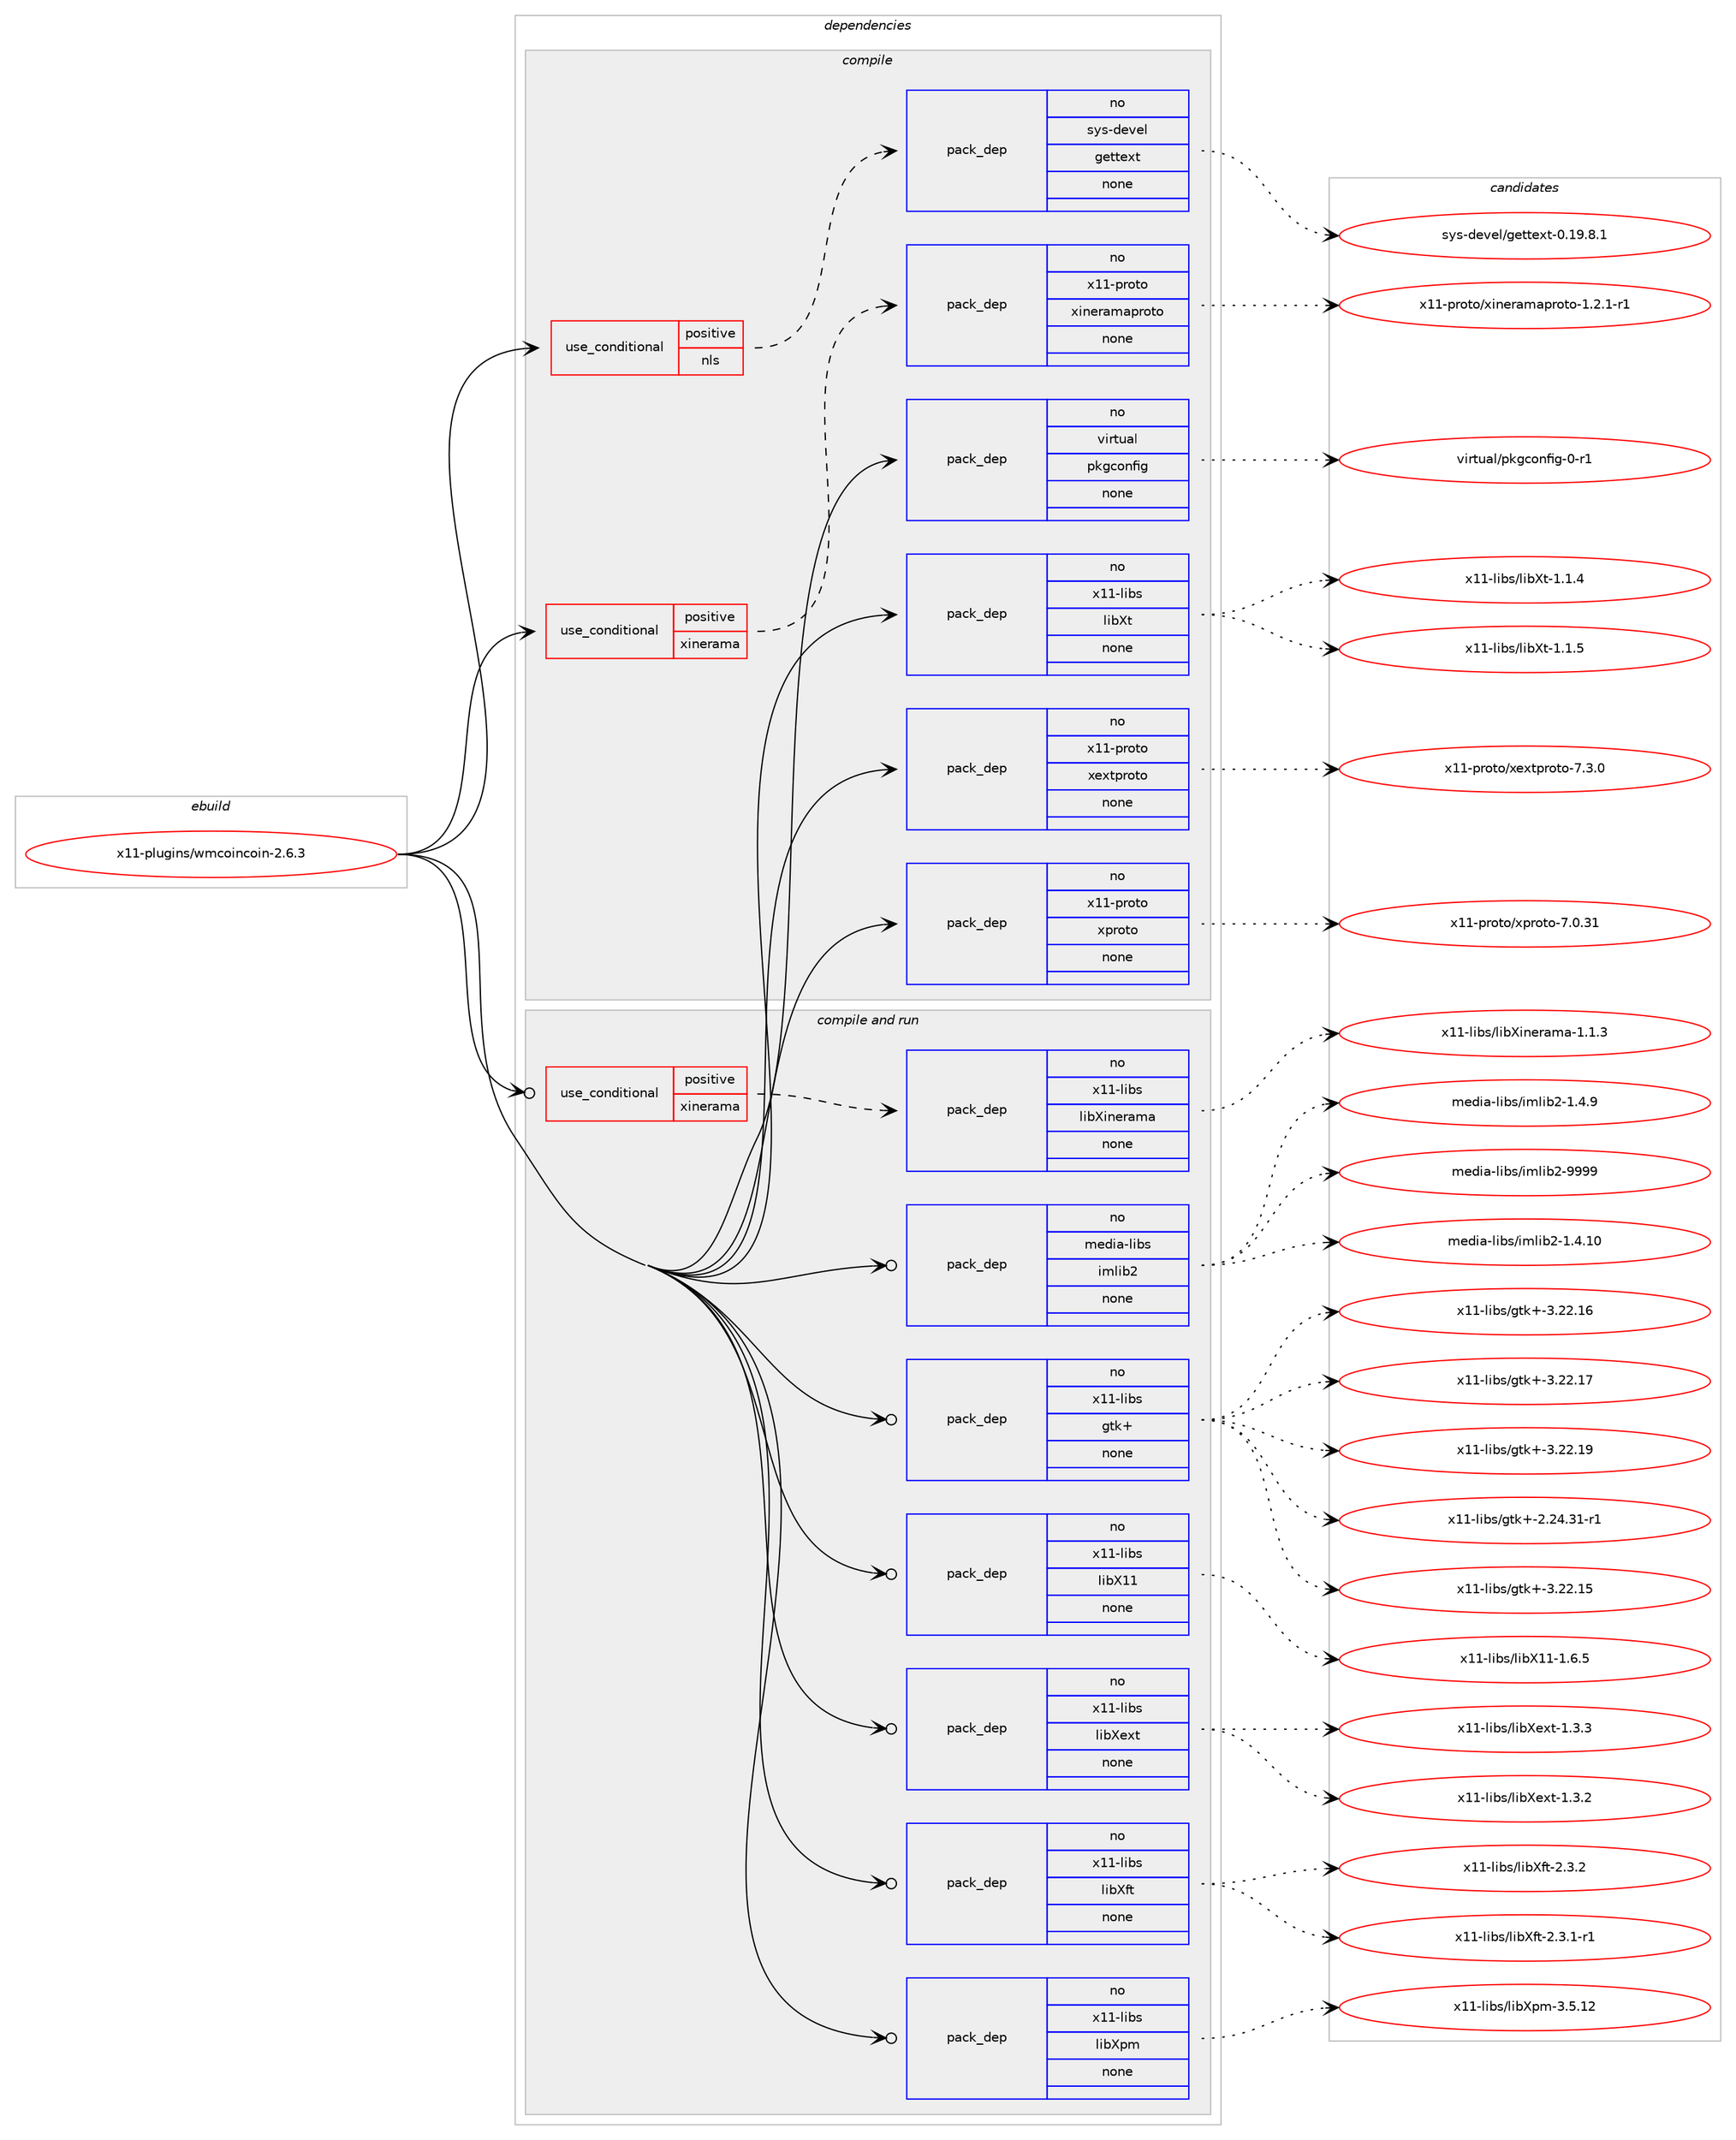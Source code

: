 digraph prolog {

# *************
# Graph options
# *************

newrank=true;
concentrate=true;
compound=true;
graph [rankdir=LR,fontname=Helvetica,fontsize=10,ranksep=1.5];#, ranksep=2.5, nodesep=0.2];
edge  [arrowhead=vee];
node  [fontname=Helvetica,fontsize=10];

# **********
# The ebuild
# **********

subgraph cluster_leftcol {
color=gray;
rank=same;
label=<<i>ebuild</i>>;
id [label="x11-plugins/wmcoincoin-2.6.3", color=red, width=4, href="../x11-plugins/wmcoincoin-2.6.3.svg"];
}

# ****************
# The dependencies
# ****************

subgraph cluster_midcol {
color=gray;
label=<<i>dependencies</i>>;
subgraph cluster_compile {
fillcolor="#eeeeee";
style=filled;
label=<<i>compile</i>>;
subgraph cond123564 {
dependency527050 [label=<<TABLE BORDER="0" CELLBORDER="1" CELLSPACING="0" CELLPADDING="4"><TR><TD ROWSPAN="3" CELLPADDING="10">use_conditional</TD></TR><TR><TD>positive</TD></TR><TR><TD>nls</TD></TR></TABLE>>, shape=none, color=red];
subgraph pack393542 {
dependency527051 [label=<<TABLE BORDER="0" CELLBORDER="1" CELLSPACING="0" CELLPADDING="4" WIDTH="220"><TR><TD ROWSPAN="6" CELLPADDING="30">pack_dep</TD></TR><TR><TD WIDTH="110">no</TD></TR><TR><TD>sys-devel</TD></TR><TR><TD>gettext</TD></TR><TR><TD>none</TD></TR><TR><TD></TD></TR></TABLE>>, shape=none, color=blue];
}
dependency527050:e -> dependency527051:w [weight=20,style="dashed",arrowhead="vee"];
}
id:e -> dependency527050:w [weight=20,style="solid",arrowhead="vee"];
subgraph cond123565 {
dependency527052 [label=<<TABLE BORDER="0" CELLBORDER="1" CELLSPACING="0" CELLPADDING="4"><TR><TD ROWSPAN="3" CELLPADDING="10">use_conditional</TD></TR><TR><TD>positive</TD></TR><TR><TD>xinerama</TD></TR></TABLE>>, shape=none, color=red];
subgraph pack393543 {
dependency527053 [label=<<TABLE BORDER="0" CELLBORDER="1" CELLSPACING="0" CELLPADDING="4" WIDTH="220"><TR><TD ROWSPAN="6" CELLPADDING="30">pack_dep</TD></TR><TR><TD WIDTH="110">no</TD></TR><TR><TD>x11-proto</TD></TR><TR><TD>xineramaproto</TD></TR><TR><TD>none</TD></TR><TR><TD></TD></TR></TABLE>>, shape=none, color=blue];
}
dependency527052:e -> dependency527053:w [weight=20,style="dashed",arrowhead="vee"];
}
id:e -> dependency527052:w [weight=20,style="solid",arrowhead="vee"];
subgraph pack393544 {
dependency527054 [label=<<TABLE BORDER="0" CELLBORDER="1" CELLSPACING="0" CELLPADDING="4" WIDTH="220"><TR><TD ROWSPAN="6" CELLPADDING="30">pack_dep</TD></TR><TR><TD WIDTH="110">no</TD></TR><TR><TD>virtual</TD></TR><TR><TD>pkgconfig</TD></TR><TR><TD>none</TD></TR><TR><TD></TD></TR></TABLE>>, shape=none, color=blue];
}
id:e -> dependency527054:w [weight=20,style="solid",arrowhead="vee"];
subgraph pack393545 {
dependency527055 [label=<<TABLE BORDER="0" CELLBORDER="1" CELLSPACING="0" CELLPADDING="4" WIDTH="220"><TR><TD ROWSPAN="6" CELLPADDING="30">pack_dep</TD></TR><TR><TD WIDTH="110">no</TD></TR><TR><TD>x11-libs</TD></TR><TR><TD>libXt</TD></TR><TR><TD>none</TD></TR><TR><TD></TD></TR></TABLE>>, shape=none, color=blue];
}
id:e -> dependency527055:w [weight=20,style="solid",arrowhead="vee"];
subgraph pack393546 {
dependency527056 [label=<<TABLE BORDER="0" CELLBORDER="1" CELLSPACING="0" CELLPADDING="4" WIDTH="220"><TR><TD ROWSPAN="6" CELLPADDING="30">pack_dep</TD></TR><TR><TD WIDTH="110">no</TD></TR><TR><TD>x11-proto</TD></TR><TR><TD>xextproto</TD></TR><TR><TD>none</TD></TR><TR><TD></TD></TR></TABLE>>, shape=none, color=blue];
}
id:e -> dependency527056:w [weight=20,style="solid",arrowhead="vee"];
subgraph pack393547 {
dependency527057 [label=<<TABLE BORDER="0" CELLBORDER="1" CELLSPACING="0" CELLPADDING="4" WIDTH="220"><TR><TD ROWSPAN="6" CELLPADDING="30">pack_dep</TD></TR><TR><TD WIDTH="110">no</TD></TR><TR><TD>x11-proto</TD></TR><TR><TD>xproto</TD></TR><TR><TD>none</TD></TR><TR><TD></TD></TR></TABLE>>, shape=none, color=blue];
}
id:e -> dependency527057:w [weight=20,style="solid",arrowhead="vee"];
}
subgraph cluster_compileandrun {
fillcolor="#eeeeee";
style=filled;
label=<<i>compile and run</i>>;
subgraph cond123566 {
dependency527058 [label=<<TABLE BORDER="0" CELLBORDER="1" CELLSPACING="0" CELLPADDING="4"><TR><TD ROWSPAN="3" CELLPADDING="10">use_conditional</TD></TR><TR><TD>positive</TD></TR><TR><TD>xinerama</TD></TR></TABLE>>, shape=none, color=red];
subgraph pack393548 {
dependency527059 [label=<<TABLE BORDER="0" CELLBORDER="1" CELLSPACING="0" CELLPADDING="4" WIDTH="220"><TR><TD ROWSPAN="6" CELLPADDING="30">pack_dep</TD></TR><TR><TD WIDTH="110">no</TD></TR><TR><TD>x11-libs</TD></TR><TR><TD>libXinerama</TD></TR><TR><TD>none</TD></TR><TR><TD></TD></TR></TABLE>>, shape=none, color=blue];
}
dependency527058:e -> dependency527059:w [weight=20,style="dashed",arrowhead="vee"];
}
id:e -> dependency527058:w [weight=20,style="solid",arrowhead="odotvee"];
subgraph pack393549 {
dependency527060 [label=<<TABLE BORDER="0" CELLBORDER="1" CELLSPACING="0" CELLPADDING="4" WIDTH="220"><TR><TD ROWSPAN="6" CELLPADDING="30">pack_dep</TD></TR><TR><TD WIDTH="110">no</TD></TR><TR><TD>media-libs</TD></TR><TR><TD>imlib2</TD></TR><TR><TD>none</TD></TR><TR><TD></TD></TR></TABLE>>, shape=none, color=blue];
}
id:e -> dependency527060:w [weight=20,style="solid",arrowhead="odotvee"];
subgraph pack393550 {
dependency527061 [label=<<TABLE BORDER="0" CELLBORDER="1" CELLSPACING="0" CELLPADDING="4" WIDTH="220"><TR><TD ROWSPAN="6" CELLPADDING="30">pack_dep</TD></TR><TR><TD WIDTH="110">no</TD></TR><TR><TD>x11-libs</TD></TR><TR><TD>gtk+</TD></TR><TR><TD>none</TD></TR><TR><TD></TD></TR></TABLE>>, shape=none, color=blue];
}
id:e -> dependency527061:w [weight=20,style="solid",arrowhead="odotvee"];
subgraph pack393551 {
dependency527062 [label=<<TABLE BORDER="0" CELLBORDER="1" CELLSPACING="0" CELLPADDING="4" WIDTH="220"><TR><TD ROWSPAN="6" CELLPADDING="30">pack_dep</TD></TR><TR><TD WIDTH="110">no</TD></TR><TR><TD>x11-libs</TD></TR><TR><TD>libX11</TD></TR><TR><TD>none</TD></TR><TR><TD></TD></TR></TABLE>>, shape=none, color=blue];
}
id:e -> dependency527062:w [weight=20,style="solid",arrowhead="odotvee"];
subgraph pack393552 {
dependency527063 [label=<<TABLE BORDER="0" CELLBORDER="1" CELLSPACING="0" CELLPADDING="4" WIDTH="220"><TR><TD ROWSPAN="6" CELLPADDING="30">pack_dep</TD></TR><TR><TD WIDTH="110">no</TD></TR><TR><TD>x11-libs</TD></TR><TR><TD>libXext</TD></TR><TR><TD>none</TD></TR><TR><TD></TD></TR></TABLE>>, shape=none, color=blue];
}
id:e -> dependency527063:w [weight=20,style="solid",arrowhead="odotvee"];
subgraph pack393553 {
dependency527064 [label=<<TABLE BORDER="0" CELLBORDER="1" CELLSPACING="0" CELLPADDING="4" WIDTH="220"><TR><TD ROWSPAN="6" CELLPADDING="30">pack_dep</TD></TR><TR><TD WIDTH="110">no</TD></TR><TR><TD>x11-libs</TD></TR><TR><TD>libXft</TD></TR><TR><TD>none</TD></TR><TR><TD></TD></TR></TABLE>>, shape=none, color=blue];
}
id:e -> dependency527064:w [weight=20,style="solid",arrowhead="odotvee"];
subgraph pack393554 {
dependency527065 [label=<<TABLE BORDER="0" CELLBORDER="1" CELLSPACING="0" CELLPADDING="4" WIDTH="220"><TR><TD ROWSPAN="6" CELLPADDING="30">pack_dep</TD></TR><TR><TD WIDTH="110">no</TD></TR><TR><TD>x11-libs</TD></TR><TR><TD>libXpm</TD></TR><TR><TD>none</TD></TR><TR><TD></TD></TR></TABLE>>, shape=none, color=blue];
}
id:e -> dependency527065:w [weight=20,style="solid",arrowhead="odotvee"];
}
subgraph cluster_run {
fillcolor="#eeeeee";
style=filled;
label=<<i>run</i>>;
}
}

# **************
# The candidates
# **************

subgraph cluster_choices {
rank=same;
color=gray;
label=<<i>candidates</i>>;

subgraph choice393542 {
color=black;
nodesep=1;
choice1151211154510010111810110847103101116116101120116454846495746564649 [label="sys-devel/gettext-0.19.8.1", color=red, width=4,href="../sys-devel/gettext-0.19.8.1.svg"];
dependency527051:e -> choice1151211154510010111810110847103101116116101120116454846495746564649:w [style=dotted,weight="100"];
}
subgraph choice393543 {
color=black;
nodesep=1;
choice1204949451121141111161114712010511010111497109971121141111161114549465046494511449 [label="x11-proto/xineramaproto-1.2.1-r1", color=red, width=4,href="../x11-proto/xineramaproto-1.2.1-r1.svg"];
dependency527053:e -> choice1204949451121141111161114712010511010111497109971121141111161114549465046494511449:w [style=dotted,weight="100"];
}
subgraph choice393544 {
color=black;
nodesep=1;
choice11810511411611797108471121071039911111010210510345484511449 [label="virtual/pkgconfig-0-r1", color=red, width=4,href="../virtual/pkgconfig-0-r1.svg"];
dependency527054:e -> choice11810511411611797108471121071039911111010210510345484511449:w [style=dotted,weight="100"];
}
subgraph choice393545 {
color=black;
nodesep=1;
choice12049494510810598115471081059888116454946494652 [label="x11-libs/libXt-1.1.4", color=red, width=4,href="../x11-libs/libXt-1.1.4.svg"];
choice12049494510810598115471081059888116454946494653 [label="x11-libs/libXt-1.1.5", color=red, width=4,href="../x11-libs/libXt-1.1.5.svg"];
dependency527055:e -> choice12049494510810598115471081059888116454946494652:w [style=dotted,weight="100"];
dependency527055:e -> choice12049494510810598115471081059888116454946494653:w [style=dotted,weight="100"];
}
subgraph choice393546 {
color=black;
nodesep=1;
choice12049494511211411111611147120101120116112114111116111455546514648 [label="x11-proto/xextproto-7.3.0", color=red, width=4,href="../x11-proto/xextproto-7.3.0.svg"];
dependency527056:e -> choice12049494511211411111611147120101120116112114111116111455546514648:w [style=dotted,weight="100"];
}
subgraph choice393547 {
color=black;
nodesep=1;
choice1204949451121141111161114712011211411111611145554648465149 [label="x11-proto/xproto-7.0.31", color=red, width=4,href="../x11-proto/xproto-7.0.31.svg"];
dependency527057:e -> choice1204949451121141111161114712011211411111611145554648465149:w [style=dotted,weight="100"];
}
subgraph choice393548 {
color=black;
nodesep=1;
choice120494945108105981154710810598881051101011149710997454946494651 [label="x11-libs/libXinerama-1.1.3", color=red, width=4,href="../x11-libs/libXinerama-1.1.3.svg"];
dependency527059:e -> choice120494945108105981154710810598881051101011149710997454946494651:w [style=dotted,weight="100"];
}
subgraph choice393549 {
color=black;
nodesep=1;
choice10910110010597451081059811547105109108105985045494652464948 [label="media-libs/imlib2-1.4.10", color=red, width=4,href="../media-libs/imlib2-1.4.10.svg"];
choice109101100105974510810598115471051091081059850454946524657 [label="media-libs/imlib2-1.4.9", color=red, width=4,href="../media-libs/imlib2-1.4.9.svg"];
choice1091011001059745108105981154710510910810598504557575757 [label="media-libs/imlib2-9999", color=red, width=4,href="../media-libs/imlib2-9999.svg"];
dependency527060:e -> choice10910110010597451081059811547105109108105985045494652464948:w [style=dotted,weight="100"];
dependency527060:e -> choice109101100105974510810598115471051091081059850454946524657:w [style=dotted,weight="100"];
dependency527060:e -> choice1091011001059745108105981154710510910810598504557575757:w [style=dotted,weight="100"];
}
subgraph choice393550 {
color=black;
nodesep=1;
choice12049494510810598115471031161074345504650524651494511449 [label="x11-libs/gtk+-2.24.31-r1", color=red, width=4,href="../x11-libs/gtk+-2.24.31-r1.svg"];
choice1204949451081059811547103116107434551465050464953 [label="x11-libs/gtk+-3.22.15", color=red, width=4,href="../x11-libs/gtk+-3.22.15.svg"];
choice1204949451081059811547103116107434551465050464954 [label="x11-libs/gtk+-3.22.16", color=red, width=4,href="../x11-libs/gtk+-3.22.16.svg"];
choice1204949451081059811547103116107434551465050464955 [label="x11-libs/gtk+-3.22.17", color=red, width=4,href="../x11-libs/gtk+-3.22.17.svg"];
choice1204949451081059811547103116107434551465050464957 [label="x11-libs/gtk+-3.22.19", color=red, width=4,href="../x11-libs/gtk+-3.22.19.svg"];
dependency527061:e -> choice12049494510810598115471031161074345504650524651494511449:w [style=dotted,weight="100"];
dependency527061:e -> choice1204949451081059811547103116107434551465050464953:w [style=dotted,weight="100"];
dependency527061:e -> choice1204949451081059811547103116107434551465050464954:w [style=dotted,weight="100"];
dependency527061:e -> choice1204949451081059811547103116107434551465050464955:w [style=dotted,weight="100"];
dependency527061:e -> choice1204949451081059811547103116107434551465050464957:w [style=dotted,weight="100"];
}
subgraph choice393551 {
color=black;
nodesep=1;
choice120494945108105981154710810598884949454946544653 [label="x11-libs/libX11-1.6.5", color=red, width=4,href="../x11-libs/libX11-1.6.5.svg"];
dependency527062:e -> choice120494945108105981154710810598884949454946544653:w [style=dotted,weight="100"];
}
subgraph choice393552 {
color=black;
nodesep=1;
choice12049494510810598115471081059888101120116454946514650 [label="x11-libs/libXext-1.3.2", color=red, width=4,href="../x11-libs/libXext-1.3.2.svg"];
choice12049494510810598115471081059888101120116454946514651 [label="x11-libs/libXext-1.3.3", color=red, width=4,href="../x11-libs/libXext-1.3.3.svg"];
dependency527063:e -> choice12049494510810598115471081059888101120116454946514650:w [style=dotted,weight="100"];
dependency527063:e -> choice12049494510810598115471081059888101120116454946514651:w [style=dotted,weight="100"];
}
subgraph choice393553 {
color=black;
nodesep=1;
choice120494945108105981154710810598881021164550465146494511449 [label="x11-libs/libXft-2.3.1-r1", color=red, width=4,href="../x11-libs/libXft-2.3.1-r1.svg"];
choice12049494510810598115471081059888102116455046514650 [label="x11-libs/libXft-2.3.2", color=red, width=4,href="../x11-libs/libXft-2.3.2.svg"];
dependency527064:e -> choice120494945108105981154710810598881021164550465146494511449:w [style=dotted,weight="100"];
dependency527064:e -> choice12049494510810598115471081059888102116455046514650:w [style=dotted,weight="100"];
}
subgraph choice393554 {
color=black;
nodesep=1;
choice1204949451081059811547108105988811210945514653464950 [label="x11-libs/libXpm-3.5.12", color=red, width=4,href="../x11-libs/libXpm-3.5.12.svg"];
dependency527065:e -> choice1204949451081059811547108105988811210945514653464950:w [style=dotted,weight="100"];
}
}

}
